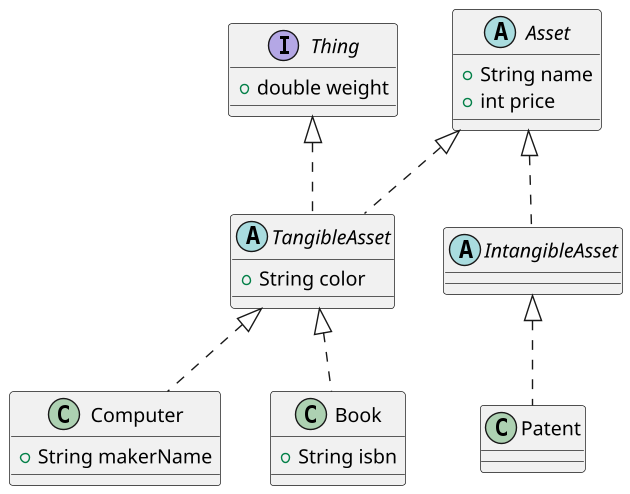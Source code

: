 @startuml
'https://plantuml.com/class-diagram

scale 1.4

abstract class Asset {
    + String name
    + int price
}

interface Thing {
   + double weight
}

abstract class TangibleAsset implements Asset, Thing {
    + String color
}

abstract class IntangibleAsset implements Asset {

}

class Computer implements TangibleAsset {
    + String makerName
}

class Book implements TangibleAsset {
    + String isbn
}

class Patent implements IntangibleAsset  {

}
@enduml